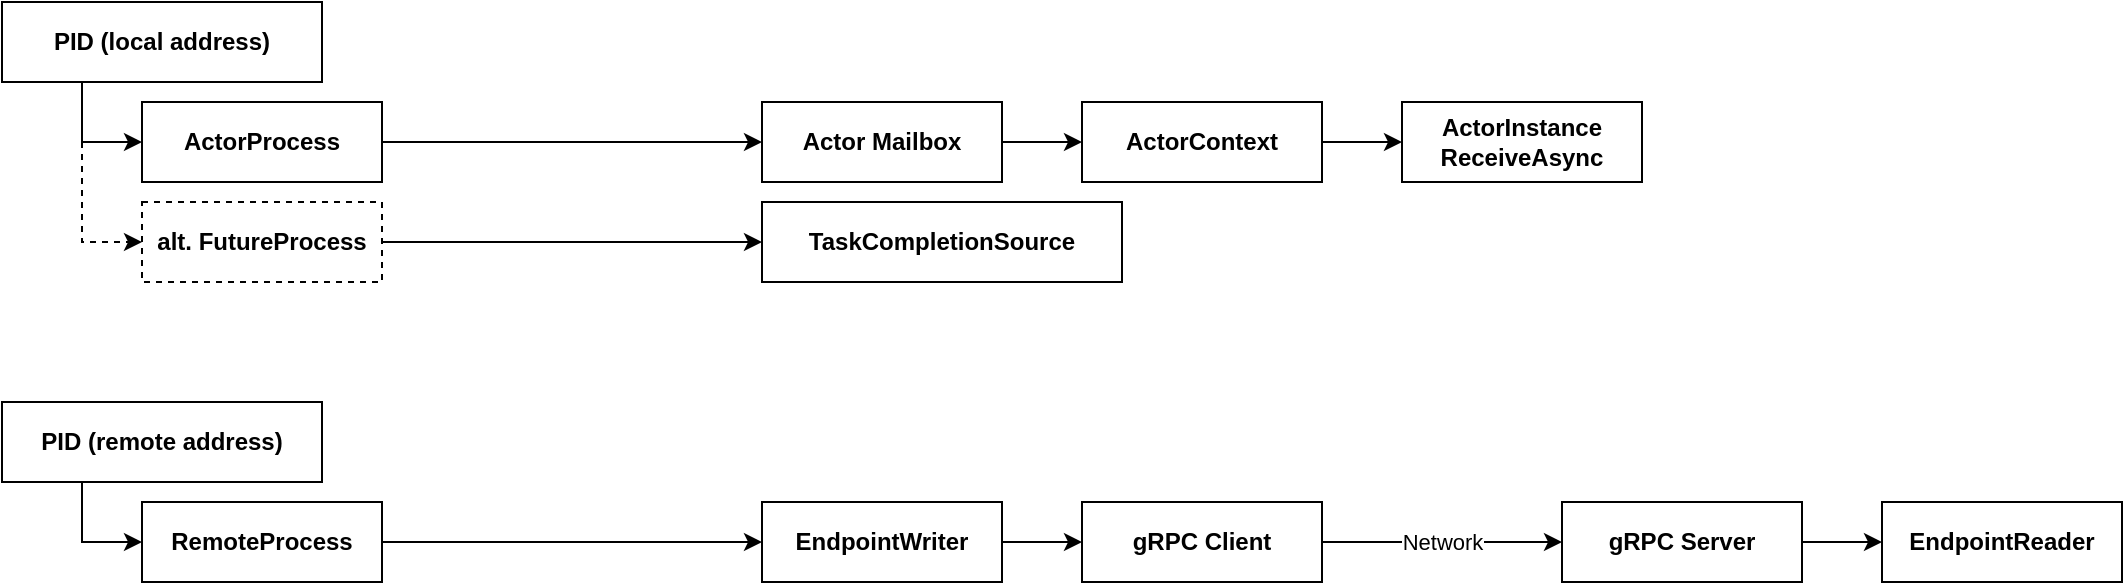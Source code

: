 <mxfile version="14.4.3" type="device"><diagram id="gOSV-M__02WpGewdA9h5" name="Sida-1"><mxGraphModel dx="1810" dy="1121" grid="1" gridSize="10" guides="1" tooltips="1" connect="1" arrows="1" fold="1" page="1" pageScale="1" pageWidth="827" pageHeight="1169" math="0" shadow="0"><root><mxCell id="0"/><mxCell id="1" parent="0"/><mxCell id="LPKaG9vRoLDlsz1acQqd-12" style="edgeStyle=orthogonalEdgeStyle;rounded=0;orthogonalLoop=1;jettySize=auto;html=1;exitX=0.25;exitY=1;exitDx=0;exitDy=0;entryX=0;entryY=0.5;entryDx=0;entryDy=0;" parent="1" source="LPKaG9vRoLDlsz1acQqd-1" target="LPKaG9vRoLDlsz1acQqd-2" edge="1"><mxGeometry relative="1" as="geometry"/></mxCell><mxCell id="LPKaG9vRoLDlsz1acQqd-17" style="edgeStyle=orthogonalEdgeStyle;rounded=0;orthogonalLoop=1;jettySize=auto;html=1;exitX=0.25;exitY=1;exitDx=0;exitDy=0;entryX=0;entryY=0.5;entryDx=0;entryDy=0;dashed=1;" parent="1" source="LPKaG9vRoLDlsz1acQqd-1" target="LPKaG9vRoLDlsz1acQqd-7" edge="1"><mxGeometry relative="1" as="geometry"/></mxCell><mxCell id="LPKaG9vRoLDlsz1acQqd-1" value="&lt;b&gt;PID (local address)&lt;/b&gt;" style="rounded=0;whiteSpace=wrap;html=1;" parent="1" vertex="1"><mxGeometry x="20" y="200" width="160" height="40" as="geometry"/></mxCell><mxCell id="LPKaG9vRoLDlsz1acQqd-11" style="edgeStyle=orthogonalEdgeStyle;rounded=0;orthogonalLoop=1;jettySize=auto;html=1;exitX=1;exitY=0.5;exitDx=0;exitDy=0;entryX=0;entryY=0.5;entryDx=0;entryDy=0;" parent="1" source="LPKaG9vRoLDlsz1acQqd-2" target="LPKaG9vRoLDlsz1acQqd-10" edge="1"><mxGeometry relative="1" as="geometry"/></mxCell><mxCell id="LPKaG9vRoLDlsz1acQqd-2" value="&lt;b&gt;ActorProcess&lt;/b&gt;" style="rounded=0;whiteSpace=wrap;html=1;" parent="1" vertex="1"><mxGeometry x="90" y="250" width="120" height="40" as="geometry"/></mxCell><mxCell id="LPKaG9vRoLDlsz1acQqd-18" style="edgeStyle=orthogonalEdgeStyle;rounded=0;orthogonalLoop=1;jettySize=auto;html=1;exitX=0.25;exitY=1;exitDx=0;exitDy=0;entryX=0;entryY=0.5;entryDx=0;entryDy=0;" parent="1" source="LPKaG9vRoLDlsz1acQqd-3" target="LPKaG9vRoLDlsz1acQqd-4" edge="1"><mxGeometry relative="1" as="geometry"/></mxCell><mxCell id="LPKaG9vRoLDlsz1acQqd-3" value="&lt;b&gt;PID (remote address)&lt;/b&gt;" style="rounded=0;whiteSpace=wrap;html=1;" parent="1" vertex="1"><mxGeometry x="20" y="400" width="160" height="40" as="geometry"/></mxCell><mxCell id="LPKaG9vRoLDlsz1acQqd-9" style="edgeStyle=orthogonalEdgeStyle;rounded=0;orthogonalLoop=1;jettySize=auto;html=1;exitX=1;exitY=0.5;exitDx=0;exitDy=0;entryX=0;entryY=0.5;entryDx=0;entryDy=0;" parent="1" source="LPKaG9vRoLDlsz1acQqd-4" target="LPKaG9vRoLDlsz1acQqd-8" edge="1"><mxGeometry relative="1" as="geometry"/></mxCell><mxCell id="LPKaG9vRoLDlsz1acQqd-4" value="&lt;b&gt;RemoteProcess&lt;/b&gt;" style="rounded=0;whiteSpace=wrap;html=1;" parent="1" vertex="1"><mxGeometry x="90" y="450" width="120" height="40" as="geometry"/></mxCell><mxCell id="LPKaG9vRoLDlsz1acQqd-27" style="edgeStyle=orthogonalEdgeStyle;rounded=0;orthogonalLoop=1;jettySize=auto;html=1;exitX=1;exitY=0.5;exitDx=0;exitDy=0;entryX=0;entryY=0.5;entryDx=0;entryDy=0;" parent="1" source="LPKaG9vRoLDlsz1acQqd-7" target="LPKaG9vRoLDlsz1acQqd-26" edge="1"><mxGeometry relative="1" as="geometry"/></mxCell><mxCell id="LPKaG9vRoLDlsz1acQqd-7" value="&lt;b&gt;alt. FutureProcess&lt;/b&gt;" style="rounded=0;whiteSpace=wrap;html=1;dashed=1;" parent="1" vertex="1"><mxGeometry x="90" y="300" width="120" height="40" as="geometry"/></mxCell><mxCell id="LPKaG9vRoLDlsz1acQqd-20" style="edgeStyle=orthogonalEdgeStyle;rounded=0;orthogonalLoop=1;jettySize=auto;html=1;exitX=1;exitY=0.5;exitDx=0;exitDy=0;entryX=0;entryY=0.5;entryDx=0;entryDy=0;" parent="1" source="LPKaG9vRoLDlsz1acQqd-8" target="LPKaG9vRoLDlsz1acQqd-19" edge="1"><mxGeometry relative="1" as="geometry"/></mxCell><mxCell id="LPKaG9vRoLDlsz1acQqd-8" value="&lt;b&gt;EndpointWriter&lt;/b&gt;" style="rounded=0;whiteSpace=wrap;html=1;" parent="1" vertex="1"><mxGeometry x="400" y="450" width="120" height="40" as="geometry"/></mxCell><mxCell id="LPKaG9vRoLDlsz1acQqd-14" style="edgeStyle=orthogonalEdgeStyle;rounded=0;orthogonalLoop=1;jettySize=auto;html=1;exitX=1;exitY=0.5;exitDx=0;exitDy=0;entryX=0;entryY=0.5;entryDx=0;entryDy=0;" parent="1" source="LPKaG9vRoLDlsz1acQqd-10" target="LPKaG9vRoLDlsz1acQqd-13" edge="1"><mxGeometry relative="1" as="geometry"/></mxCell><mxCell id="LPKaG9vRoLDlsz1acQqd-10" value="&lt;b&gt;Actor Mailbox&lt;/b&gt;" style="rounded=0;whiteSpace=wrap;html=1;" parent="1" vertex="1"><mxGeometry x="400" y="250" width="120" height="40" as="geometry"/></mxCell><mxCell id="LPKaG9vRoLDlsz1acQqd-16" style="edgeStyle=orthogonalEdgeStyle;rounded=0;orthogonalLoop=1;jettySize=auto;html=1;exitX=1;exitY=0.5;exitDx=0;exitDy=0;entryX=0;entryY=0.5;entryDx=0;entryDy=0;" parent="1" source="LPKaG9vRoLDlsz1acQqd-13" target="LPKaG9vRoLDlsz1acQqd-15" edge="1"><mxGeometry relative="1" as="geometry"/></mxCell><mxCell id="LPKaG9vRoLDlsz1acQqd-13" value="&lt;b&gt;ActorContext&lt;/b&gt;" style="rounded=0;whiteSpace=wrap;html=1;" parent="1" vertex="1"><mxGeometry x="560" y="250" width="120" height="40" as="geometry"/></mxCell><mxCell id="LPKaG9vRoLDlsz1acQqd-15" value="&lt;b&gt;ActorInstance&lt;br&gt;ReceiveAsync&lt;br&gt;&lt;/b&gt;" style="rounded=0;whiteSpace=wrap;html=1;" parent="1" vertex="1"><mxGeometry x="720" y="250" width="120" height="40" as="geometry"/></mxCell><mxCell id="LPKaG9vRoLDlsz1acQqd-22" value="Network" style="edgeStyle=orthogonalEdgeStyle;rounded=0;orthogonalLoop=1;jettySize=auto;html=1;exitX=1;exitY=0.5;exitDx=0;exitDy=0;entryX=0;entryY=0.5;entryDx=0;entryDy=0;" parent="1" source="LPKaG9vRoLDlsz1acQqd-19" target="LPKaG9vRoLDlsz1acQqd-21" edge="1"><mxGeometry relative="1" as="geometry"/></mxCell><mxCell id="LPKaG9vRoLDlsz1acQqd-19" value="&lt;b&gt;gRPC Client&lt;/b&gt;" style="rounded=0;whiteSpace=wrap;html=1;" parent="1" vertex="1"><mxGeometry x="560" y="450" width="120" height="40" as="geometry"/></mxCell><mxCell id="LPKaG9vRoLDlsz1acQqd-24" style="edgeStyle=orthogonalEdgeStyle;rounded=0;orthogonalLoop=1;jettySize=auto;html=1;exitX=1;exitY=0.5;exitDx=0;exitDy=0;entryX=0;entryY=0.5;entryDx=0;entryDy=0;" parent="1" source="LPKaG9vRoLDlsz1acQqd-21" target="LPKaG9vRoLDlsz1acQqd-23" edge="1"><mxGeometry relative="1" as="geometry"/></mxCell><mxCell id="LPKaG9vRoLDlsz1acQqd-21" value="&lt;b&gt;gRPC Server&lt;/b&gt;" style="rounded=0;whiteSpace=wrap;html=1;" parent="1" vertex="1"><mxGeometry x="800" y="450" width="120" height="40" as="geometry"/></mxCell><mxCell id="LPKaG9vRoLDlsz1acQqd-23" value="&lt;b&gt;EndpointReader&lt;/b&gt;" style="rounded=0;whiteSpace=wrap;html=1;" parent="1" vertex="1"><mxGeometry x="960" y="450" width="120" height="40" as="geometry"/></mxCell><mxCell id="LPKaG9vRoLDlsz1acQqd-26" value="&lt;b&gt;TaskCompletionSource&lt;/b&gt;" style="rounded=0;whiteSpace=wrap;html=1;" parent="1" vertex="1"><mxGeometry x="400" y="300" width="180" height="40" as="geometry"/></mxCell></root></mxGraphModel></diagram></mxfile>